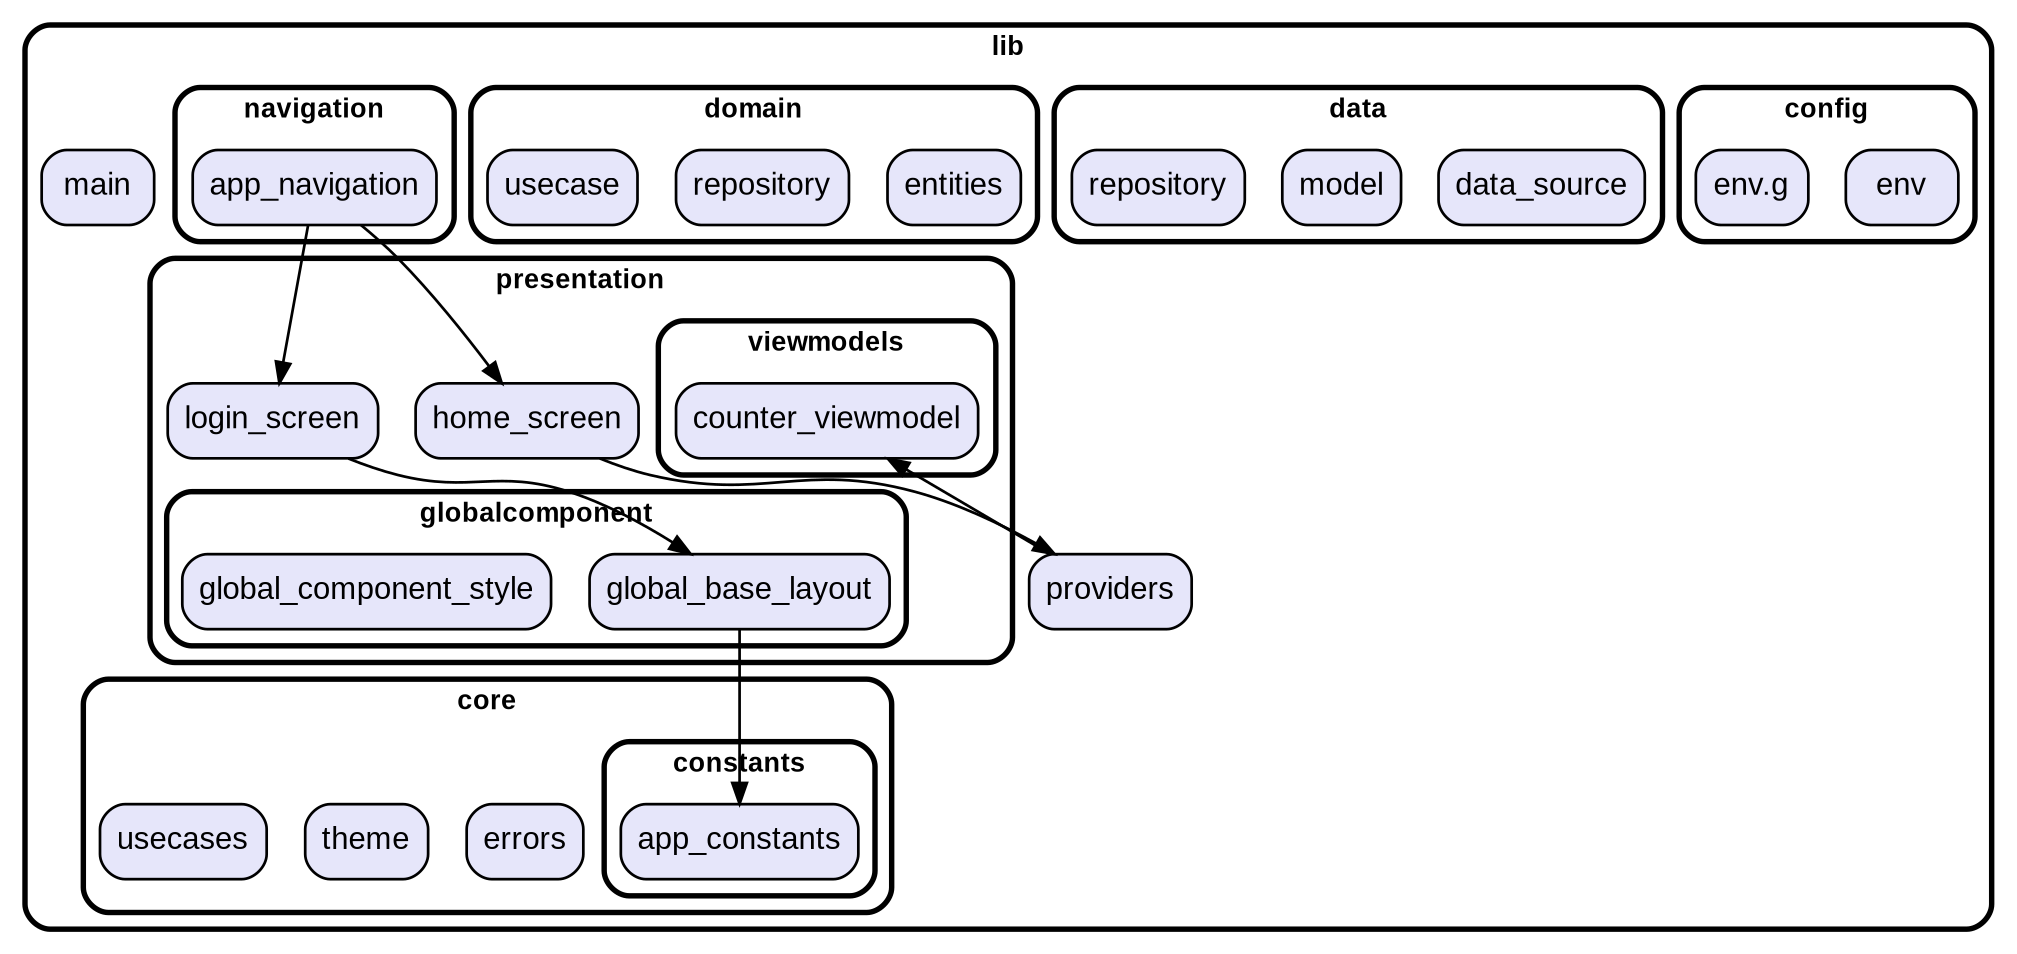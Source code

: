 digraph "" {
  graph [style=rounded fontname="Arial Black" fontsize=13 penwidth=2.6];
  node [shape=rect style="filled,rounded" fontname=Arial fontsize=15 fillcolor=Lavender penwidth=1.3];
  edge [penwidth=1.3];
  "/config/env.dart" [label="env"];
  "/config/env.g.dart" [label="env.g"];
  "/core/constants/app_constants.dart" [label="app_constants"];
  "/core/errors.dart" [label="errors"];
  "/core/theme.dart" [label="theme"];
  "/core/usecases.dart" [label="usecases"];
  "/data/data_source.dart" [label="data_source"];
  "/data/model.dart" [label="model"];
  "/data/repository.dart" [label="repository"];
  "/domain/entities.dart" [label="entities"];
  "/domain/repository.dart" [label="repository"];
  "/domain/usecase.dart" [label="usecase"];
  "/main.dart" [label="main"];
  "/navigation/app_navigation.dart" [label="app_navigation"];
  "/presentation/globalcomponent/global_base_layout.dart" [label="global_base_layout"];
  "/presentation/globalcomponent/global_component_style.dart" [label="global_component_style"];
  "/presentation/home_screen.dart" [label="home_screen"];
  "/presentation/login_screen.dart" [label="login_screen"];
  "/presentation/viewmodels/counter_viewmodel.dart" [label="counter_viewmodel"];
  "/providers.dart" [label="providers"];
  subgraph "cluster~" {
    label="lib";
    "/main.dart";
    "/providers.dart";
    subgraph "cluster~/config" {
      label="config";
      "/config/env.dart";
      "/config/env.g.dart";
    }
    subgraph "cluster~/core" {
      label="core";
      "/core/errors.dart";
      "/core/theme.dart";
      "/core/usecases.dart";
      subgraph "cluster~/core/constants" {
        label="constants";
        "/core/constants/app_constants.dart";
      }
    }
    subgraph "cluster~/data" {
      label="data";
      "/data/data_source.dart";
      "/data/model.dart";
      "/data/repository.dart";
    }
    subgraph "cluster~/domain" {
      label="domain";
      "/domain/entities.dart";
      "/domain/repository.dart";
      "/domain/usecase.dart";
    }
    subgraph "cluster~/navigation" {
      label="navigation";
      "/navigation/app_navigation.dart";
    }
    subgraph "cluster~/presentation" {
      label="presentation";
      "/presentation/home_screen.dart";
      "/presentation/login_screen.dart";
      subgraph "cluster~/presentation/globalcomponent" {
        label="globalcomponent";
        "/presentation/globalcomponent/global_base_layout.dart";
        "/presentation/globalcomponent/global_component_style.dart";
      }
      subgraph "cluster~/presentation/viewmodels" {
        label="viewmodels";
        "/presentation/viewmodels/counter_viewmodel.dart";
      }
    }
  }
  "/navigation/app_navigation.dart" -> "/presentation/home_screen.dart";
  "/navigation/app_navigation.dart" -> "/presentation/login_screen.dart";
  "/presentation/globalcomponent/global_base_layout.dart" -> "/core/constants/app_constants.dart";
  "/presentation/home_screen.dart" -> "/providers.dart";
  "/presentation/login_screen.dart" -> "/presentation/globalcomponent/global_base_layout.dart";
  "/providers.dart" -> "/presentation/viewmodels/counter_viewmodel.dart";
}
